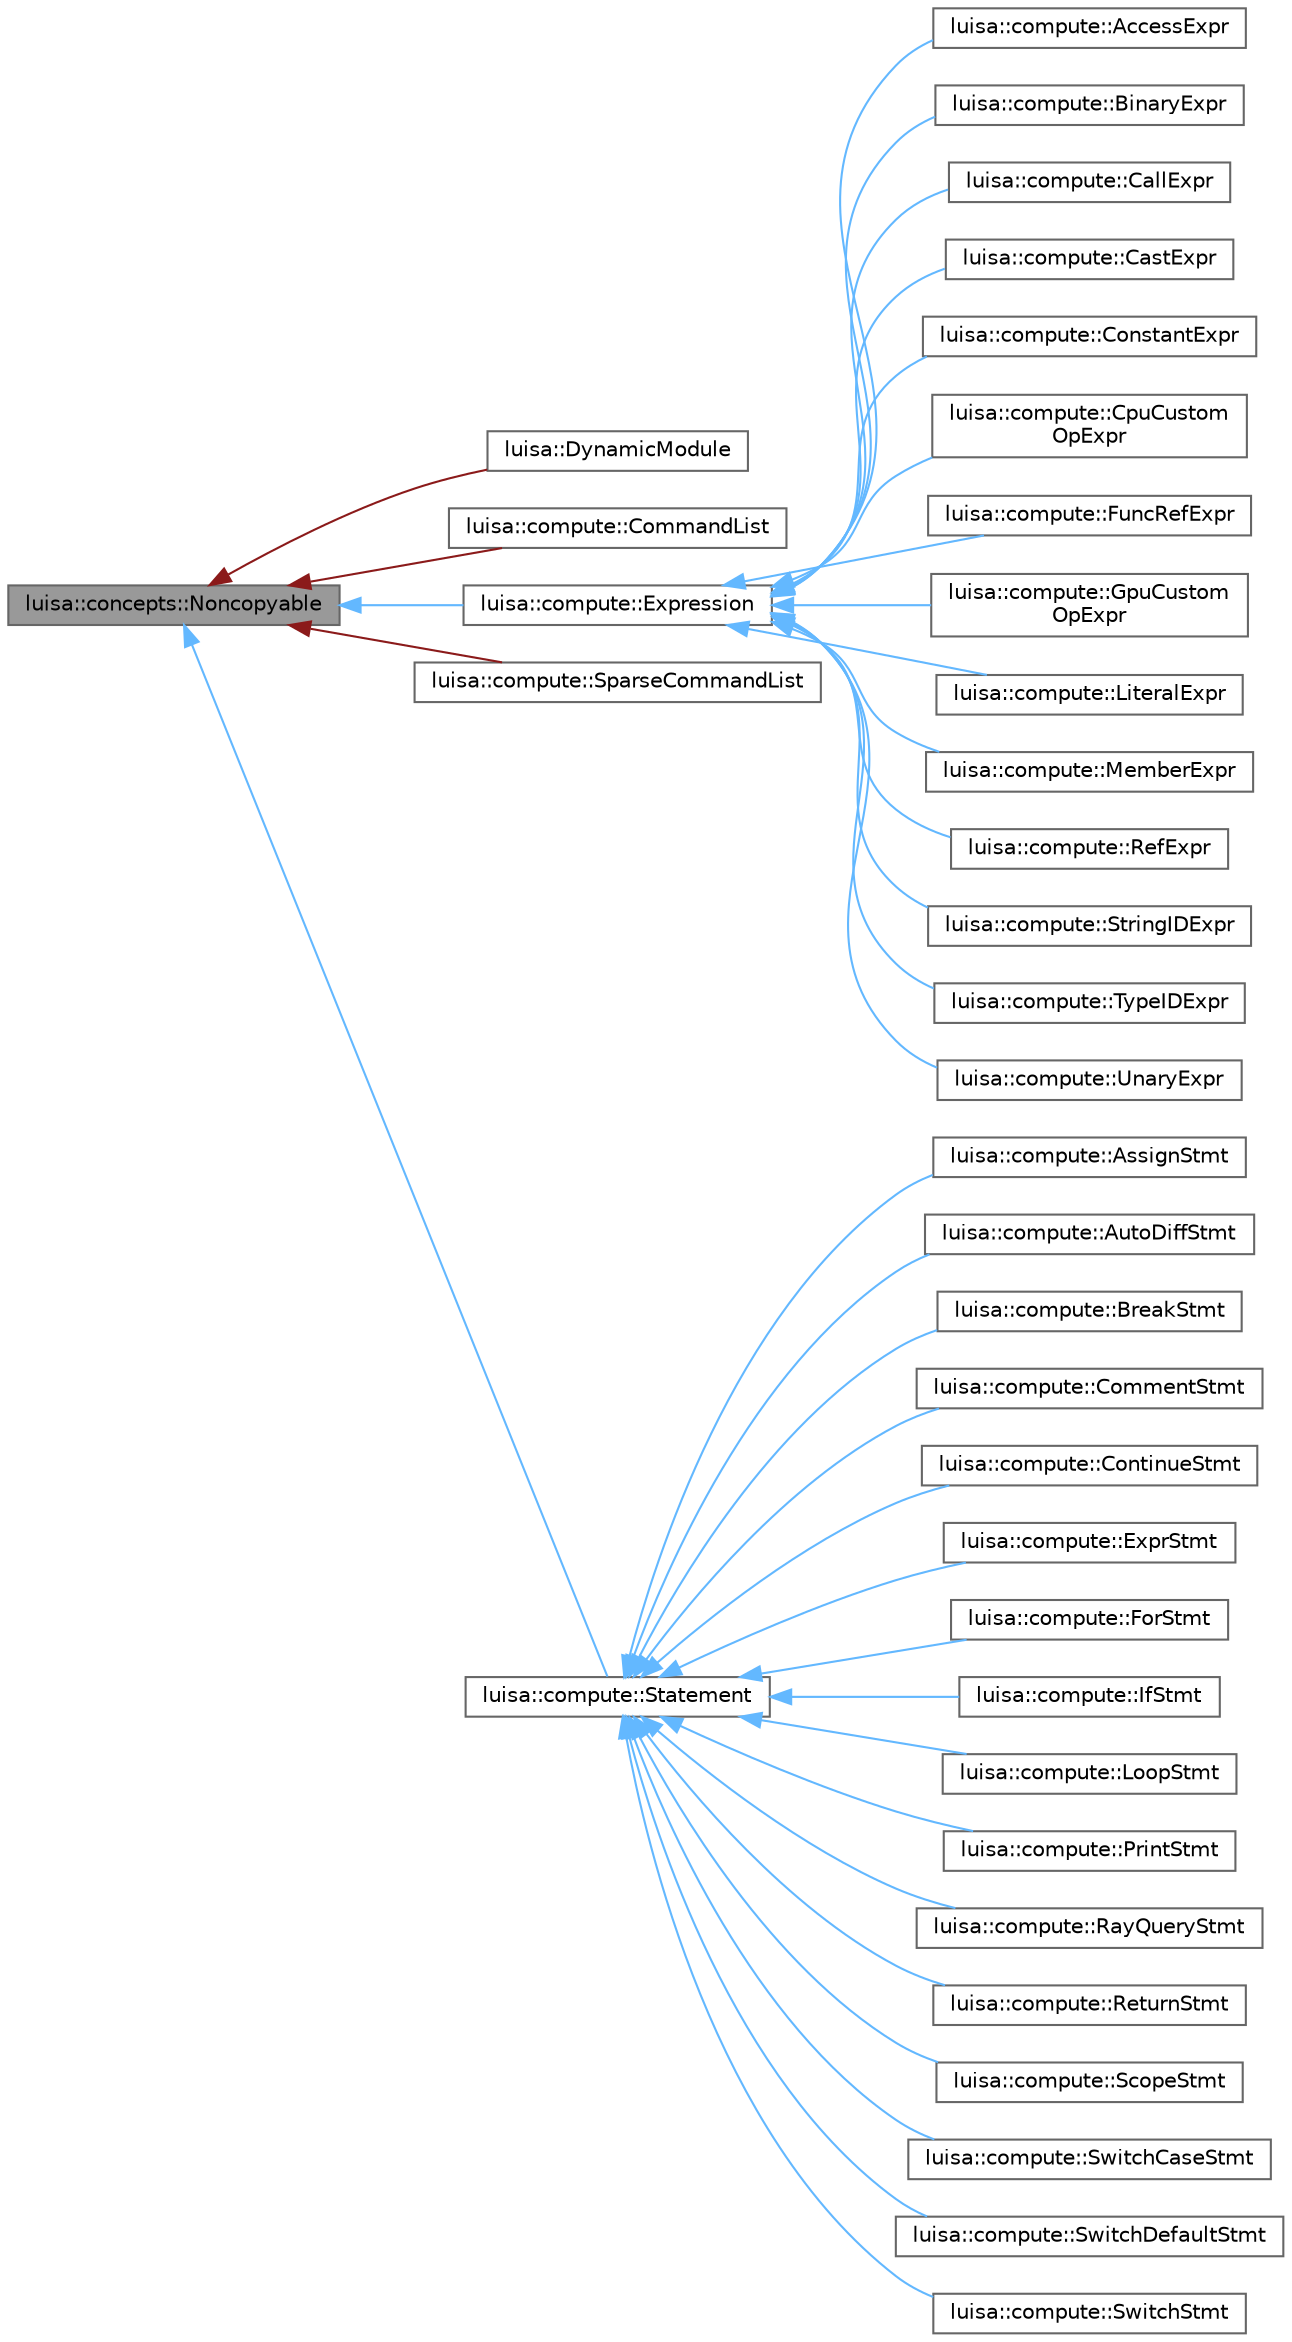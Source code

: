 digraph "luisa::concepts::Noncopyable"
{
 // LATEX_PDF_SIZE
  bgcolor="transparent";
  edge [fontname=Helvetica,fontsize=10,labelfontname=Helvetica,labelfontsize=10];
  node [fontname=Helvetica,fontsize=10,shape=box,height=0.2,width=0.4];
  rankdir="LR";
  Node1 [id="Node000001",label="luisa::concepts::Noncopyable",height=0.2,width=0.4,color="gray40", fillcolor="grey60", style="filled", fontcolor="black",tooltip=" "];
  Node1 -> Node2 [id="edge1_Node000001_Node000002",dir="back",color="firebrick4",style="solid",tooltip=" "];
  Node2 [id="Node000002",label="luisa::DynamicModule",height=0.2,width=0.4,color="gray40", fillcolor="white", style="filled",URL="$classluisa_1_1_dynamic_module.html",tooltip=" "];
  Node1 -> Node3 [id="edge2_Node000001_Node000003",dir="back",color="firebrick4",style="solid",tooltip=" "];
  Node3 [id="Node000003",label="luisa::compute::CommandList",height=0.2,width=0.4,color="gray40", fillcolor="white", style="filled",URL="$classluisa_1_1compute_1_1_command_list.html",tooltip=" "];
  Node1 -> Node4 [id="edge3_Node000001_Node000004",dir="back",color="steelblue1",style="solid",tooltip=" "];
  Node4 [id="Node000004",label="luisa::compute::Expression",height=0.2,width=0.4,color="gray40", fillcolor="white", style="filled",URL="$classluisa_1_1compute_1_1_expression.html",tooltip="Base expression class"];
  Node4 -> Node5 [id="edge4_Node000004_Node000005",dir="back",color="steelblue1",style="solid",tooltip=" "];
  Node5 [id="Node000005",label="luisa::compute::AccessExpr",height=0.2,width=0.4,color="gray40", fillcolor="white", style="filled",URL="$classluisa_1_1compute_1_1_access_expr.html",tooltip="Access expression"];
  Node4 -> Node6 [id="edge5_Node000004_Node000006",dir="back",color="steelblue1",style="solid",tooltip=" "];
  Node6 [id="Node000006",label="luisa::compute::BinaryExpr",height=0.2,width=0.4,color="gray40", fillcolor="white", style="filled",URL="$classluisa_1_1compute_1_1_binary_expr.html",tooltip="Binary expression"];
  Node4 -> Node7 [id="edge6_Node000004_Node000007",dir="back",color="steelblue1",style="solid",tooltip=" "];
  Node7 [id="Node000007",label="luisa::compute::CallExpr",height=0.2,width=0.4,color="gray40", fillcolor="white", style="filled",URL="$classluisa_1_1compute_1_1_call_expr.html",tooltip="Call expression"];
  Node4 -> Node8 [id="edge7_Node000004_Node000008",dir="back",color="steelblue1",style="solid",tooltip=" "];
  Node8 [id="Node000008",label="luisa::compute::CastExpr",height=0.2,width=0.4,color="gray40", fillcolor="white", style="filled",URL="$classluisa_1_1compute_1_1_cast_expr.html",tooltip="Cast expression"];
  Node4 -> Node9 [id="edge8_Node000004_Node000009",dir="back",color="steelblue1",style="solid",tooltip=" "];
  Node9 [id="Node000009",label="luisa::compute::ConstantExpr",height=0.2,width=0.4,color="gray40", fillcolor="white", style="filled",URL="$classluisa_1_1compute_1_1_constant_expr.html",tooltip="Constant expression"];
  Node4 -> Node10 [id="edge9_Node000004_Node000010",dir="back",color="steelblue1",style="solid",tooltip=" "];
  Node10 [id="Node000010",label="luisa::compute::CpuCustom\lOpExpr",height=0.2,width=0.4,color="gray40", fillcolor="white", style="filled",URL="$classluisa_1_1compute_1_1_cpu_custom_op_expr.html",tooltip=" "];
  Node4 -> Node11 [id="edge10_Node000004_Node000011",dir="back",color="steelblue1",style="solid",tooltip=" "];
  Node11 [id="Node000011",label="luisa::compute::FuncRefExpr",height=0.2,width=0.4,color="gray40", fillcolor="white", style="filled",URL="$classluisa_1_1compute_1_1_func_ref_expr.html",tooltip=" "];
  Node4 -> Node12 [id="edge11_Node000004_Node000012",dir="back",color="steelblue1",style="solid",tooltip=" "];
  Node12 [id="Node000012",label="luisa::compute::GpuCustom\lOpExpr",height=0.2,width=0.4,color="gray40", fillcolor="white", style="filled",URL="$classluisa_1_1compute_1_1_gpu_custom_op_expr.html",tooltip=" "];
  Node4 -> Node13 [id="edge12_Node000004_Node000013",dir="back",color="steelblue1",style="solid",tooltip=" "];
  Node13 [id="Node000013",label="luisa::compute::LiteralExpr",height=0.2,width=0.4,color="gray40", fillcolor="white", style="filled",URL="$classluisa_1_1compute_1_1_literal_expr.html",tooltip=" "];
  Node4 -> Node14 [id="edge13_Node000004_Node000014",dir="back",color="steelblue1",style="solid",tooltip=" "];
  Node14 [id="Node000014",label="luisa::compute::MemberExpr",height=0.2,width=0.4,color="gray40", fillcolor="white", style="filled",URL="$classluisa_1_1compute_1_1_member_expr.html",tooltip="Member expression"];
  Node4 -> Node15 [id="edge14_Node000004_Node000015",dir="back",color="steelblue1",style="solid",tooltip=" "];
  Node15 [id="Node000015",label="luisa::compute::RefExpr",height=0.2,width=0.4,color="gray40", fillcolor="white", style="filled",URL="$classluisa_1_1compute_1_1_ref_expr.html",tooltip="Reference expression"];
  Node4 -> Node16 [id="edge15_Node000004_Node000016",dir="back",color="steelblue1",style="solid",tooltip=" "];
  Node16 [id="Node000016",label="luisa::compute::StringIDExpr",height=0.2,width=0.4,color="gray40", fillcolor="white", style="filled",URL="$classluisa_1_1compute_1_1_string_i_d_expr.html",tooltip=" "];
  Node4 -> Node17 [id="edge16_Node000004_Node000017",dir="back",color="steelblue1",style="solid",tooltip=" "];
  Node17 [id="Node000017",label="luisa::compute::TypeIDExpr",height=0.2,width=0.4,color="gray40", fillcolor="white", style="filled",URL="$classluisa_1_1compute_1_1_type_i_d_expr.html",tooltip=" "];
  Node4 -> Node18 [id="edge17_Node000004_Node000018",dir="back",color="steelblue1",style="solid",tooltip=" "];
  Node18 [id="Node000018",label="luisa::compute::UnaryExpr",height=0.2,width=0.4,color="gray40", fillcolor="white", style="filled",URL="$classluisa_1_1compute_1_1_unary_expr.html",tooltip="Unary expression"];
  Node1 -> Node19 [id="edge18_Node000001_Node000019",dir="back",color="firebrick4",style="solid",tooltip=" "];
  Node19 [id="Node000019",label="luisa::compute::SparseCommandList",height=0.2,width=0.4,color="gray40", fillcolor="white", style="filled",URL="$classluisa_1_1compute_1_1_sparse_command_list.html",tooltip=" "];
  Node1 -> Node20 [id="edge19_Node000001_Node000020",dir="back",color="steelblue1",style="solid",tooltip=" "];
  Node20 [id="Node000020",label="luisa::compute::Statement",height=0.2,width=0.4,color="gray40", fillcolor="white", style="filled",URL="$classluisa_1_1compute_1_1_statement.html",tooltip="Base statement class"];
  Node20 -> Node21 [id="edge20_Node000020_Node000021",dir="back",color="steelblue1",style="solid",tooltip=" "];
  Node21 [id="Node000021",label="luisa::compute::AssignStmt",height=0.2,width=0.4,color="gray40", fillcolor="white", style="filled",URL="$classluisa_1_1compute_1_1_assign_stmt.html",tooltip="Assign statement"];
  Node20 -> Node22 [id="edge21_Node000020_Node000022",dir="back",color="steelblue1",style="solid",tooltip=" "];
  Node22 [id="Node000022",label="luisa::compute::AutoDiffStmt",height=0.2,width=0.4,color="gray40", fillcolor="white", style="filled",URL="$classluisa_1_1compute_1_1_auto_diff_stmt.html",tooltip=" "];
  Node20 -> Node23 [id="edge22_Node000020_Node000023",dir="back",color="steelblue1",style="solid",tooltip=" "];
  Node23 [id="Node000023",label="luisa::compute::BreakStmt",height=0.2,width=0.4,color="gray40", fillcolor="white", style="filled",URL="$classluisa_1_1compute_1_1_break_stmt.html",tooltip="Break statement"];
  Node20 -> Node24 [id="edge23_Node000020_Node000024",dir="back",color="steelblue1",style="solid",tooltip=" "];
  Node24 [id="Node000024",label="luisa::compute::CommentStmt",height=0.2,width=0.4,color="gray40", fillcolor="white", style="filled",URL="$classluisa_1_1compute_1_1_comment_stmt.html",tooltip="Comment statement"];
  Node20 -> Node25 [id="edge24_Node000020_Node000025",dir="back",color="steelblue1",style="solid",tooltip=" "];
  Node25 [id="Node000025",label="luisa::compute::ContinueStmt",height=0.2,width=0.4,color="gray40", fillcolor="white", style="filled",URL="$classluisa_1_1compute_1_1_continue_stmt.html",tooltip="Continue statement"];
  Node20 -> Node26 [id="edge25_Node000020_Node000026",dir="back",color="steelblue1",style="solid",tooltip=" "];
  Node26 [id="Node000026",label="luisa::compute::ExprStmt",height=0.2,width=0.4,color="gray40", fillcolor="white", style="filled",URL="$classluisa_1_1compute_1_1_expr_stmt.html",tooltip="Expression statement"];
  Node20 -> Node27 [id="edge26_Node000020_Node000027",dir="back",color="steelblue1",style="solid",tooltip=" "];
  Node27 [id="Node000027",label="luisa::compute::ForStmt",height=0.2,width=0.4,color="gray40", fillcolor="white", style="filled",URL="$classluisa_1_1compute_1_1_for_stmt.html",tooltip="For statement"];
  Node20 -> Node28 [id="edge27_Node000020_Node000028",dir="back",color="steelblue1",style="solid",tooltip=" "];
  Node28 [id="Node000028",label="luisa::compute::IfStmt",height=0.2,width=0.4,color="gray40", fillcolor="white", style="filled",URL="$classluisa_1_1compute_1_1_if_stmt.html",tooltip="If statement"];
  Node20 -> Node29 [id="edge28_Node000020_Node000029",dir="back",color="steelblue1",style="solid",tooltip=" "];
  Node29 [id="Node000029",label="luisa::compute::LoopStmt",height=0.2,width=0.4,color="gray40", fillcolor="white", style="filled",URL="$classluisa_1_1compute_1_1_loop_stmt.html",tooltip="Loop statement"];
  Node20 -> Node30 [id="edge29_Node000020_Node000030",dir="back",color="steelblue1",style="solid",tooltip=" "];
  Node30 [id="Node000030",label="luisa::compute::PrintStmt",height=0.2,width=0.4,color="gray40", fillcolor="white", style="filled",URL="$classluisa_1_1compute_1_1_print_stmt.html",tooltip=" "];
  Node20 -> Node31 [id="edge30_Node000020_Node000031",dir="back",color="steelblue1",style="solid",tooltip=" "];
  Node31 [id="Node000031",label="luisa::compute::RayQueryStmt",height=0.2,width=0.4,color="gray40", fillcolor="white", style="filled",URL="$classluisa_1_1compute_1_1_ray_query_stmt.html",tooltip=" "];
  Node20 -> Node32 [id="edge31_Node000020_Node000032",dir="back",color="steelblue1",style="solid",tooltip=" "];
  Node32 [id="Node000032",label="luisa::compute::ReturnStmt",height=0.2,width=0.4,color="gray40", fillcolor="white", style="filled",URL="$classluisa_1_1compute_1_1_return_stmt.html",tooltip="Return statement"];
  Node20 -> Node33 [id="edge32_Node000020_Node000033",dir="back",color="steelblue1",style="solid",tooltip=" "];
  Node33 [id="Node000033",label="luisa::compute::ScopeStmt",height=0.2,width=0.4,color="gray40", fillcolor="white", style="filled",URL="$classluisa_1_1compute_1_1_scope_stmt.html",tooltip="Scope statement"];
  Node20 -> Node34 [id="edge33_Node000020_Node000034",dir="back",color="steelblue1",style="solid",tooltip=" "];
  Node34 [id="Node000034",label="luisa::compute::SwitchCaseStmt",height=0.2,width=0.4,color="gray40", fillcolor="white", style="filled",URL="$classluisa_1_1compute_1_1_switch_case_stmt.html",tooltip="Case statement of switch"];
  Node20 -> Node35 [id="edge34_Node000020_Node000035",dir="back",color="steelblue1",style="solid",tooltip=" "];
  Node35 [id="Node000035",label="luisa::compute::SwitchDefaultStmt",height=0.2,width=0.4,color="gray40", fillcolor="white", style="filled",URL="$classluisa_1_1compute_1_1_switch_default_stmt.html",tooltip="Default statement of switch"];
  Node20 -> Node36 [id="edge35_Node000020_Node000036",dir="back",color="steelblue1",style="solid",tooltip=" "];
  Node36 [id="Node000036",label="luisa::compute::SwitchStmt",height=0.2,width=0.4,color="gray40", fillcolor="white", style="filled",URL="$classluisa_1_1compute_1_1_switch_stmt.html",tooltip="Switch statement"];
}
